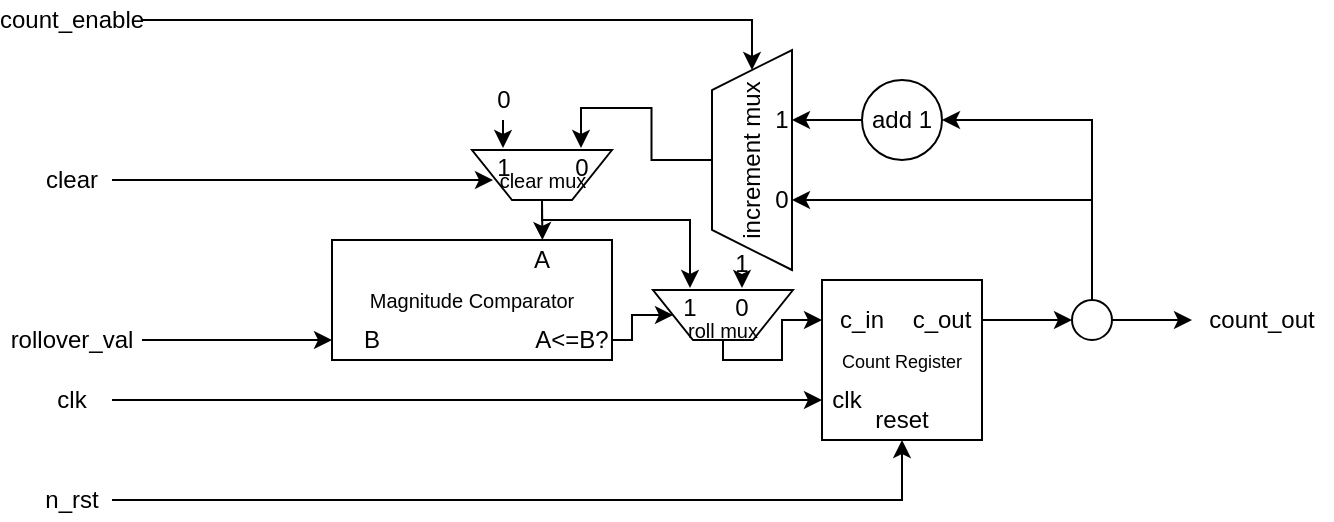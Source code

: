 <mxfile version="14.2.7" type="device"><diagram id="FjsnXkIDP1fSAyUq0itJ" name="Page-1"><mxGraphModel dx="981" dy="526" grid="1" gridSize="10" guides="1" tooltips="1" connect="1" arrows="1" fold="1" page="1" pageScale="1" pageWidth="850" pageHeight="1100" math="0" shadow="0"><root><mxCell id="0"/><mxCell id="1" parent="0"/><mxCell id="AUgyj9hmmklxNm2Hp73l-1" value="&lt;font style=&quot;font-size: 9px&quot;&gt;Count Register&lt;/font&gt;" style="whiteSpace=wrap;html=1;aspect=fixed;" vertex="1" parent="1"><mxGeometry x="425" y="300" width="80" height="80" as="geometry"/></mxCell><mxCell id="AUgyj9hmmklxNm2Hp73l-3" value="reset" style="text;html=1;strokeColor=none;fillColor=none;align=center;verticalAlign=middle;whiteSpace=wrap;rounded=0;" vertex="1" parent="1"><mxGeometry x="445" y="360" width="40" height="20" as="geometry"/></mxCell><mxCell id="AUgyj9hmmklxNm2Hp73l-85" style="edgeStyle=orthogonalEdgeStyle;rounded=0;orthogonalLoop=1;jettySize=auto;html=1;exitX=1;exitY=0.5;exitDx=0;exitDy=0;entryX=0;entryY=0.5;entryDx=0;entryDy=0;" edge="1" parent="1" source="AUgyj9hmmklxNm2Hp73l-5" target="AUgyj9hmmklxNm2Hp73l-84"><mxGeometry relative="1" as="geometry"/></mxCell><mxCell id="AUgyj9hmmklxNm2Hp73l-5" value="c_out" style="text;html=1;strokeColor=none;fillColor=none;align=center;verticalAlign=middle;whiteSpace=wrap;rounded=0;" vertex="1" parent="1"><mxGeometry x="465" y="310" width="40" height="20" as="geometry"/></mxCell><mxCell id="AUgyj9hmmklxNm2Hp73l-7" value="c_in" style="text;html=1;strokeColor=none;fillColor=none;align=center;verticalAlign=middle;whiteSpace=wrap;rounded=0;" vertex="1" parent="1"><mxGeometry x="425" y="310" width="40" height="20" as="geometry"/></mxCell><mxCell id="AUgyj9hmmklxNm2Hp73l-9" value="clk" style="text;html=1;strokeColor=none;fillColor=none;align=center;verticalAlign=middle;whiteSpace=wrap;rounded=0;" vertex="1" parent="1"><mxGeometry x="425" y="350" width="25" height="20" as="geometry"/></mxCell><mxCell id="AUgyj9hmmklxNm2Hp73l-30" style="edgeStyle=orthogonalEdgeStyle;rounded=0;orthogonalLoop=1;jettySize=auto;html=1;exitX=1;exitY=0.5;exitDx=0;exitDy=0;" edge="1" parent="1" source="AUgyj9hmmklxNm2Hp73l-10" target="AUgyj9hmmklxNm2Hp73l-9"><mxGeometry relative="1" as="geometry"/></mxCell><mxCell id="AUgyj9hmmklxNm2Hp73l-10" value="clk" style="text;html=1;strokeColor=none;fillColor=none;align=center;verticalAlign=middle;whiteSpace=wrap;rounded=0;" vertex="1" parent="1"><mxGeometry x="30" y="350" width="40" height="20" as="geometry"/></mxCell><mxCell id="AUgyj9hmmklxNm2Hp73l-28" style="edgeStyle=orthogonalEdgeStyle;rounded=0;orthogonalLoop=1;jettySize=auto;html=1;exitX=1;exitY=0.5;exitDx=0;exitDy=0;entryX=0.5;entryY=1;entryDx=0;entryDy=0;" edge="1" parent="1" source="AUgyj9hmmklxNm2Hp73l-11" target="AUgyj9hmmklxNm2Hp73l-3"><mxGeometry relative="1" as="geometry"/></mxCell><mxCell id="AUgyj9hmmklxNm2Hp73l-11" value="&lt;div&gt;n_rst&lt;/div&gt;" style="text;html=1;strokeColor=none;fillColor=none;align=center;verticalAlign=middle;whiteSpace=wrap;rounded=0;" vertex="1" parent="1"><mxGeometry x="30" y="400" width="40" height="20" as="geometry"/></mxCell><mxCell id="AUgyj9hmmklxNm2Hp73l-23" style="edgeStyle=orthogonalEdgeStyle;rounded=0;orthogonalLoop=1;jettySize=auto;html=1;exitX=0;exitY=0.5;exitDx=0;exitDy=0;entryX=0.674;entryY=1.001;entryDx=0;entryDy=0;entryPerimeter=0;" edge="1" parent="1" source="AUgyj9hmmklxNm2Hp73l-14" target="AUgyj9hmmklxNm2Hp73l-21"><mxGeometry relative="1" as="geometry"/></mxCell><mxCell id="AUgyj9hmmklxNm2Hp73l-14" value="add 1" style="ellipse;whiteSpace=wrap;html=1;aspect=fixed;" vertex="1" parent="1"><mxGeometry x="445" y="200" width="40" height="40" as="geometry"/></mxCell><mxCell id="AUgyj9hmmklxNm2Hp73l-92" style="edgeStyle=orthogonalEdgeStyle;rounded=0;orthogonalLoop=1;jettySize=auto;html=1;exitX=0.5;exitY=0;exitDx=0;exitDy=0;entryX=0.5;entryY=0;entryDx=0;entryDy=0;" edge="1" parent="1" source="AUgyj9hmmklxNm2Hp73l-21" target="AUgyj9hmmklxNm2Hp73l-52"><mxGeometry relative="1" as="geometry"/></mxCell><mxCell id="AUgyj9hmmklxNm2Hp73l-21" value="increment mux" style="shape=trapezoid;perimeter=trapezoidPerimeter;whiteSpace=wrap;html=1;fixedSize=1;rotation=-90;" vertex="1" parent="1"><mxGeometry x="335" y="220" width="110" height="40" as="geometry"/></mxCell><mxCell id="AUgyj9hmmklxNm2Hp73l-34" value="count_out" style="text;html=1;strokeColor=none;fillColor=none;align=center;verticalAlign=middle;whiteSpace=wrap;rounded=0;" vertex="1" parent="1"><mxGeometry x="610" y="310" width="70" height="20" as="geometry"/></mxCell><mxCell id="AUgyj9hmmklxNm2Hp73l-40" style="edgeStyle=orthogonalEdgeStyle;rounded=0;orthogonalLoop=1;jettySize=auto;html=1;exitX=1;exitY=0.5;exitDx=0;exitDy=0;entryX=1;entryY=0.5;entryDx=0;entryDy=0;" edge="1" parent="1" source="AUgyj9hmmklxNm2Hp73l-39" target="AUgyj9hmmklxNm2Hp73l-21"><mxGeometry relative="1" as="geometry"><Array as="points"><mxPoint x="390" y="170"/></Array></mxGeometry></mxCell><mxCell id="AUgyj9hmmklxNm2Hp73l-39" value="count_enable" style="text;html=1;strokeColor=none;fillColor=none;align=center;verticalAlign=middle;whiteSpace=wrap;rounded=0;" vertex="1" parent="1"><mxGeometry x="15" y="160" width="70" height="20" as="geometry"/></mxCell><mxCell id="AUgyj9hmmklxNm2Hp73l-41" value="" style="shape=trapezoid;perimeter=trapezoidPerimeter;whiteSpace=wrap;html=1;fixedSize=1;rotation=-180;" vertex="1" parent="1"><mxGeometry x="250" y="235" width="70" height="25" as="geometry"/></mxCell><mxCell id="AUgyj9hmmklxNm2Hp73l-94" style="edgeStyle=orthogonalEdgeStyle;rounded=0;orthogonalLoop=1;jettySize=auto;html=1;exitX=0.5;exitY=1;exitDx=0;exitDy=0;entryX=0.5;entryY=0;entryDx=0;entryDy=0;" edge="1" parent="1" source="AUgyj9hmmklxNm2Hp73l-44" target="AUgyj9hmmklxNm2Hp73l-51"><mxGeometry relative="1" as="geometry"/></mxCell><mxCell id="AUgyj9hmmklxNm2Hp73l-44" value="0" style="text;html=1;strokeColor=none;fillColor=none;align=center;verticalAlign=middle;whiteSpace=wrap;rounded=0;" vertex="1" parent="1"><mxGeometry x="255.5" y="200" width="20" height="20" as="geometry"/></mxCell><mxCell id="AUgyj9hmmklxNm2Hp73l-91" style="edgeStyle=orthogonalEdgeStyle;rounded=0;orthogonalLoop=1;jettySize=auto;html=1;exitX=1;exitY=0.5;exitDx=0;exitDy=0;entryX=0;entryY=0.5;entryDx=0;entryDy=0;" edge="1" parent="1" source="AUgyj9hmmklxNm2Hp73l-47" target="AUgyj9hmmklxNm2Hp73l-89"><mxGeometry relative="1" as="geometry"/></mxCell><mxCell id="AUgyj9hmmklxNm2Hp73l-47" value="clear" style="text;html=1;strokeColor=none;fillColor=none;align=center;verticalAlign=middle;whiteSpace=wrap;rounded=0;" vertex="1" parent="1"><mxGeometry x="30" y="240" width="40" height="20" as="geometry"/></mxCell><mxCell id="AUgyj9hmmklxNm2Hp73l-49" value="1" style="text;html=1;strokeColor=none;fillColor=none;align=center;verticalAlign=middle;whiteSpace=wrap;rounded=0;" vertex="1" parent="1"><mxGeometry x="400" y="210" width="10" height="20" as="geometry"/></mxCell><mxCell id="AUgyj9hmmklxNm2Hp73l-50" value="0" style="text;html=1;strokeColor=none;fillColor=none;align=center;verticalAlign=middle;whiteSpace=wrap;rounded=0;" vertex="1" parent="1"><mxGeometry x="400" y="250" width="10" height="20" as="geometry"/></mxCell><mxCell id="AUgyj9hmmklxNm2Hp73l-51" value="1" style="text;html=1;strokeColor=none;fillColor=none;align=center;verticalAlign=middle;whiteSpace=wrap;rounded=0;" vertex="1" parent="1"><mxGeometry x="260.5" y="234" width="10" height="20" as="geometry"/></mxCell><mxCell id="AUgyj9hmmklxNm2Hp73l-52" value="0" style="text;html=1;strokeColor=none;fillColor=none;align=center;verticalAlign=middle;whiteSpace=wrap;rounded=0;" vertex="1" parent="1"><mxGeometry x="299.5" y="234" width="10" height="20" as="geometry"/></mxCell><mxCell id="AUgyj9hmmklxNm2Hp73l-55" value="&lt;font style=&quot;font-size: 10px&quot;&gt;Magnitude Comparator&lt;br&gt;&lt;/font&gt;" style="rounded=0;whiteSpace=wrap;html=1;" vertex="1" parent="1"><mxGeometry x="180" y="280" width="140" height="60" as="geometry"/></mxCell><mxCell id="AUgyj9hmmklxNm2Hp73l-56" value="A" style="text;html=1;strokeColor=none;fillColor=none;align=center;verticalAlign=middle;whiteSpace=wrap;rounded=0;" vertex="1" parent="1"><mxGeometry x="265" y="280" width="40" height="20" as="geometry"/></mxCell><mxCell id="AUgyj9hmmklxNm2Hp73l-57" value="B" style="text;html=1;strokeColor=none;fillColor=none;align=center;verticalAlign=middle;whiteSpace=wrap;rounded=0;" vertex="1" parent="1"><mxGeometry x="180" y="320" width="40" height="20" as="geometry"/></mxCell><mxCell id="AUgyj9hmmklxNm2Hp73l-99" style="edgeStyle=orthogonalEdgeStyle;rounded=0;orthogonalLoop=1;jettySize=auto;html=1;exitX=1;exitY=0.5;exitDx=0;exitDy=0;entryX=1;entryY=0.5;entryDx=0;entryDy=0;" edge="1" parent="1" source="AUgyj9hmmklxNm2Hp73l-61" target="AUgyj9hmmklxNm2Hp73l-66"><mxGeometry relative="1" as="geometry"><Array as="points"><mxPoint x="330" y="330"/><mxPoint x="330" y="318"/></Array></mxGeometry></mxCell><mxCell id="AUgyj9hmmklxNm2Hp73l-61" value="A&amp;lt;=B?" style="text;html=1;strokeColor=none;fillColor=none;align=center;verticalAlign=middle;whiteSpace=wrap;rounded=0;" vertex="1" parent="1"><mxGeometry x="280" y="320" width="39.5" height="20" as="geometry"/></mxCell><mxCell id="AUgyj9hmmklxNm2Hp73l-95" style="edgeStyle=orthogonalEdgeStyle;rounded=0;orthogonalLoop=1;jettySize=auto;html=1;exitX=1;exitY=0.5;exitDx=0;exitDy=0;entryX=0;entryY=0.5;entryDx=0;entryDy=0;" edge="1" parent="1" source="AUgyj9hmmklxNm2Hp73l-64" target="AUgyj9hmmklxNm2Hp73l-57"><mxGeometry relative="1" as="geometry"/></mxCell><mxCell id="AUgyj9hmmklxNm2Hp73l-64" value="rollover_val" style="text;html=1;strokeColor=none;fillColor=none;align=center;verticalAlign=middle;whiteSpace=wrap;rounded=0;" vertex="1" parent="1"><mxGeometry x="15" y="320" width="70" height="20" as="geometry"/></mxCell><mxCell id="AUgyj9hmmklxNm2Hp73l-66" value="" style="shape=trapezoid;perimeter=trapezoidPerimeter;whiteSpace=wrap;html=1;fixedSize=1;rotation=-180;" vertex="1" parent="1"><mxGeometry x="340.5" y="305" width="70" height="25" as="geometry"/></mxCell><mxCell id="AUgyj9hmmklxNm2Hp73l-77" value="1" style="text;html=1;strokeColor=none;fillColor=none;align=center;verticalAlign=middle;whiteSpace=wrap;rounded=0;" vertex="1" parent="1"><mxGeometry x="354" y="304" width="10" height="20" as="geometry"/></mxCell><mxCell id="AUgyj9hmmklxNm2Hp73l-79" value="0" style="text;html=1;strokeColor=none;fillColor=none;align=center;verticalAlign=middle;whiteSpace=wrap;rounded=0;" vertex="1" parent="1"><mxGeometry x="380" y="304" width="10" height="20" as="geometry"/></mxCell><mxCell id="AUgyj9hmmklxNm2Hp73l-86" style="edgeStyle=orthogonalEdgeStyle;rounded=0;orthogonalLoop=1;jettySize=auto;html=1;exitX=1;exitY=0.5;exitDx=0;exitDy=0;entryX=0;entryY=0.5;entryDx=0;entryDy=0;" edge="1" parent="1" source="AUgyj9hmmklxNm2Hp73l-84" target="AUgyj9hmmklxNm2Hp73l-34"><mxGeometry relative="1" as="geometry"/></mxCell><mxCell id="AUgyj9hmmklxNm2Hp73l-87" style="edgeStyle=orthogonalEdgeStyle;rounded=0;orthogonalLoop=1;jettySize=auto;html=1;exitX=0.5;exitY=0;exitDx=0;exitDy=0;entryX=1;entryY=0.5;entryDx=0;entryDy=0;" edge="1" parent="1" source="AUgyj9hmmklxNm2Hp73l-84" target="AUgyj9hmmklxNm2Hp73l-14"><mxGeometry relative="1" as="geometry"/></mxCell><mxCell id="AUgyj9hmmklxNm2Hp73l-88" style="edgeStyle=orthogonalEdgeStyle;rounded=0;orthogonalLoop=1;jettySize=auto;html=1;exitX=0.5;exitY=0;exitDx=0;exitDy=0;entryX=1;entryY=0.5;entryDx=0;entryDy=0;" edge="1" parent="1" source="AUgyj9hmmklxNm2Hp73l-84" target="AUgyj9hmmklxNm2Hp73l-50"><mxGeometry relative="1" as="geometry"/></mxCell><mxCell id="AUgyj9hmmklxNm2Hp73l-84" value="" style="ellipse;whiteSpace=wrap;html=1;aspect=fixed;" vertex="1" parent="1"><mxGeometry x="550" y="310" width="20" height="20" as="geometry"/></mxCell><mxCell id="AUgyj9hmmklxNm2Hp73l-93" style="edgeStyle=orthogonalEdgeStyle;rounded=0;orthogonalLoop=1;jettySize=auto;html=1;exitX=0.5;exitY=1;exitDx=0;exitDy=0;" edge="1" parent="1" source="AUgyj9hmmklxNm2Hp73l-89"><mxGeometry relative="1" as="geometry"><mxPoint x="285.207" y="280" as="targetPoint"/></mxGeometry></mxCell><mxCell id="AUgyj9hmmklxNm2Hp73l-101" style="edgeStyle=orthogonalEdgeStyle;rounded=0;orthogonalLoop=1;jettySize=auto;html=1;exitX=0.5;exitY=1;exitDx=0;exitDy=0;entryX=0.5;entryY=0;entryDx=0;entryDy=0;" edge="1" parent="1" source="AUgyj9hmmklxNm2Hp73l-89" target="AUgyj9hmmklxNm2Hp73l-77"><mxGeometry relative="1" as="geometry"><Array as="points"><mxPoint x="285" y="270"/><mxPoint x="359" y="270"/></Array></mxGeometry></mxCell><mxCell id="AUgyj9hmmklxNm2Hp73l-89" value="&lt;font style=&quot;font-size: 10px&quot;&gt;clear mux&lt;br&gt;&lt;/font&gt;" style="text;html=1;strokeColor=none;fillColor=none;align=center;verticalAlign=middle;whiteSpace=wrap;rounded=0;" vertex="1" parent="1"><mxGeometry x="260.5" y="240" width="49" height="20" as="geometry"/></mxCell><mxCell id="AUgyj9hmmklxNm2Hp73l-98" style="edgeStyle=orthogonalEdgeStyle;rounded=0;orthogonalLoop=1;jettySize=auto;html=1;exitX=0.5;exitY=1;exitDx=0;exitDy=0;entryX=0;entryY=0.5;entryDx=0;entryDy=0;" edge="1" parent="1" source="AUgyj9hmmklxNm2Hp73l-96" target="AUgyj9hmmklxNm2Hp73l-7"><mxGeometry relative="1" as="geometry"><Array as="points"><mxPoint x="375" y="340"/><mxPoint x="405" y="340"/><mxPoint x="405" y="320"/></Array></mxGeometry></mxCell><mxCell id="AUgyj9hmmklxNm2Hp73l-96" value="&lt;font style=&quot;font-size: 10px&quot;&gt;roll mux&lt;br&gt;&lt;/font&gt;" style="text;html=1;strokeColor=none;fillColor=none;align=center;verticalAlign=middle;whiteSpace=wrap;rounded=0;" vertex="1" parent="1"><mxGeometry x="351" y="320" width="49" height="10" as="geometry"/></mxCell><mxCell id="AUgyj9hmmklxNm2Hp73l-103" style="edgeStyle=orthogonalEdgeStyle;rounded=0;orthogonalLoop=1;jettySize=auto;html=1;exitX=0.5;exitY=1;exitDx=0;exitDy=0;entryX=0.5;entryY=0;entryDx=0;entryDy=0;" edge="1" parent="1" source="AUgyj9hmmklxNm2Hp73l-102" target="AUgyj9hmmklxNm2Hp73l-79"><mxGeometry relative="1" as="geometry"/></mxCell><mxCell id="AUgyj9hmmklxNm2Hp73l-102" value="1" style="text;html=1;strokeColor=none;fillColor=none;align=center;verticalAlign=middle;whiteSpace=wrap;rounded=0;" vertex="1" parent="1"><mxGeometry x="380" y="284" width="10" height="16" as="geometry"/></mxCell></root></mxGraphModel></diagram></mxfile>